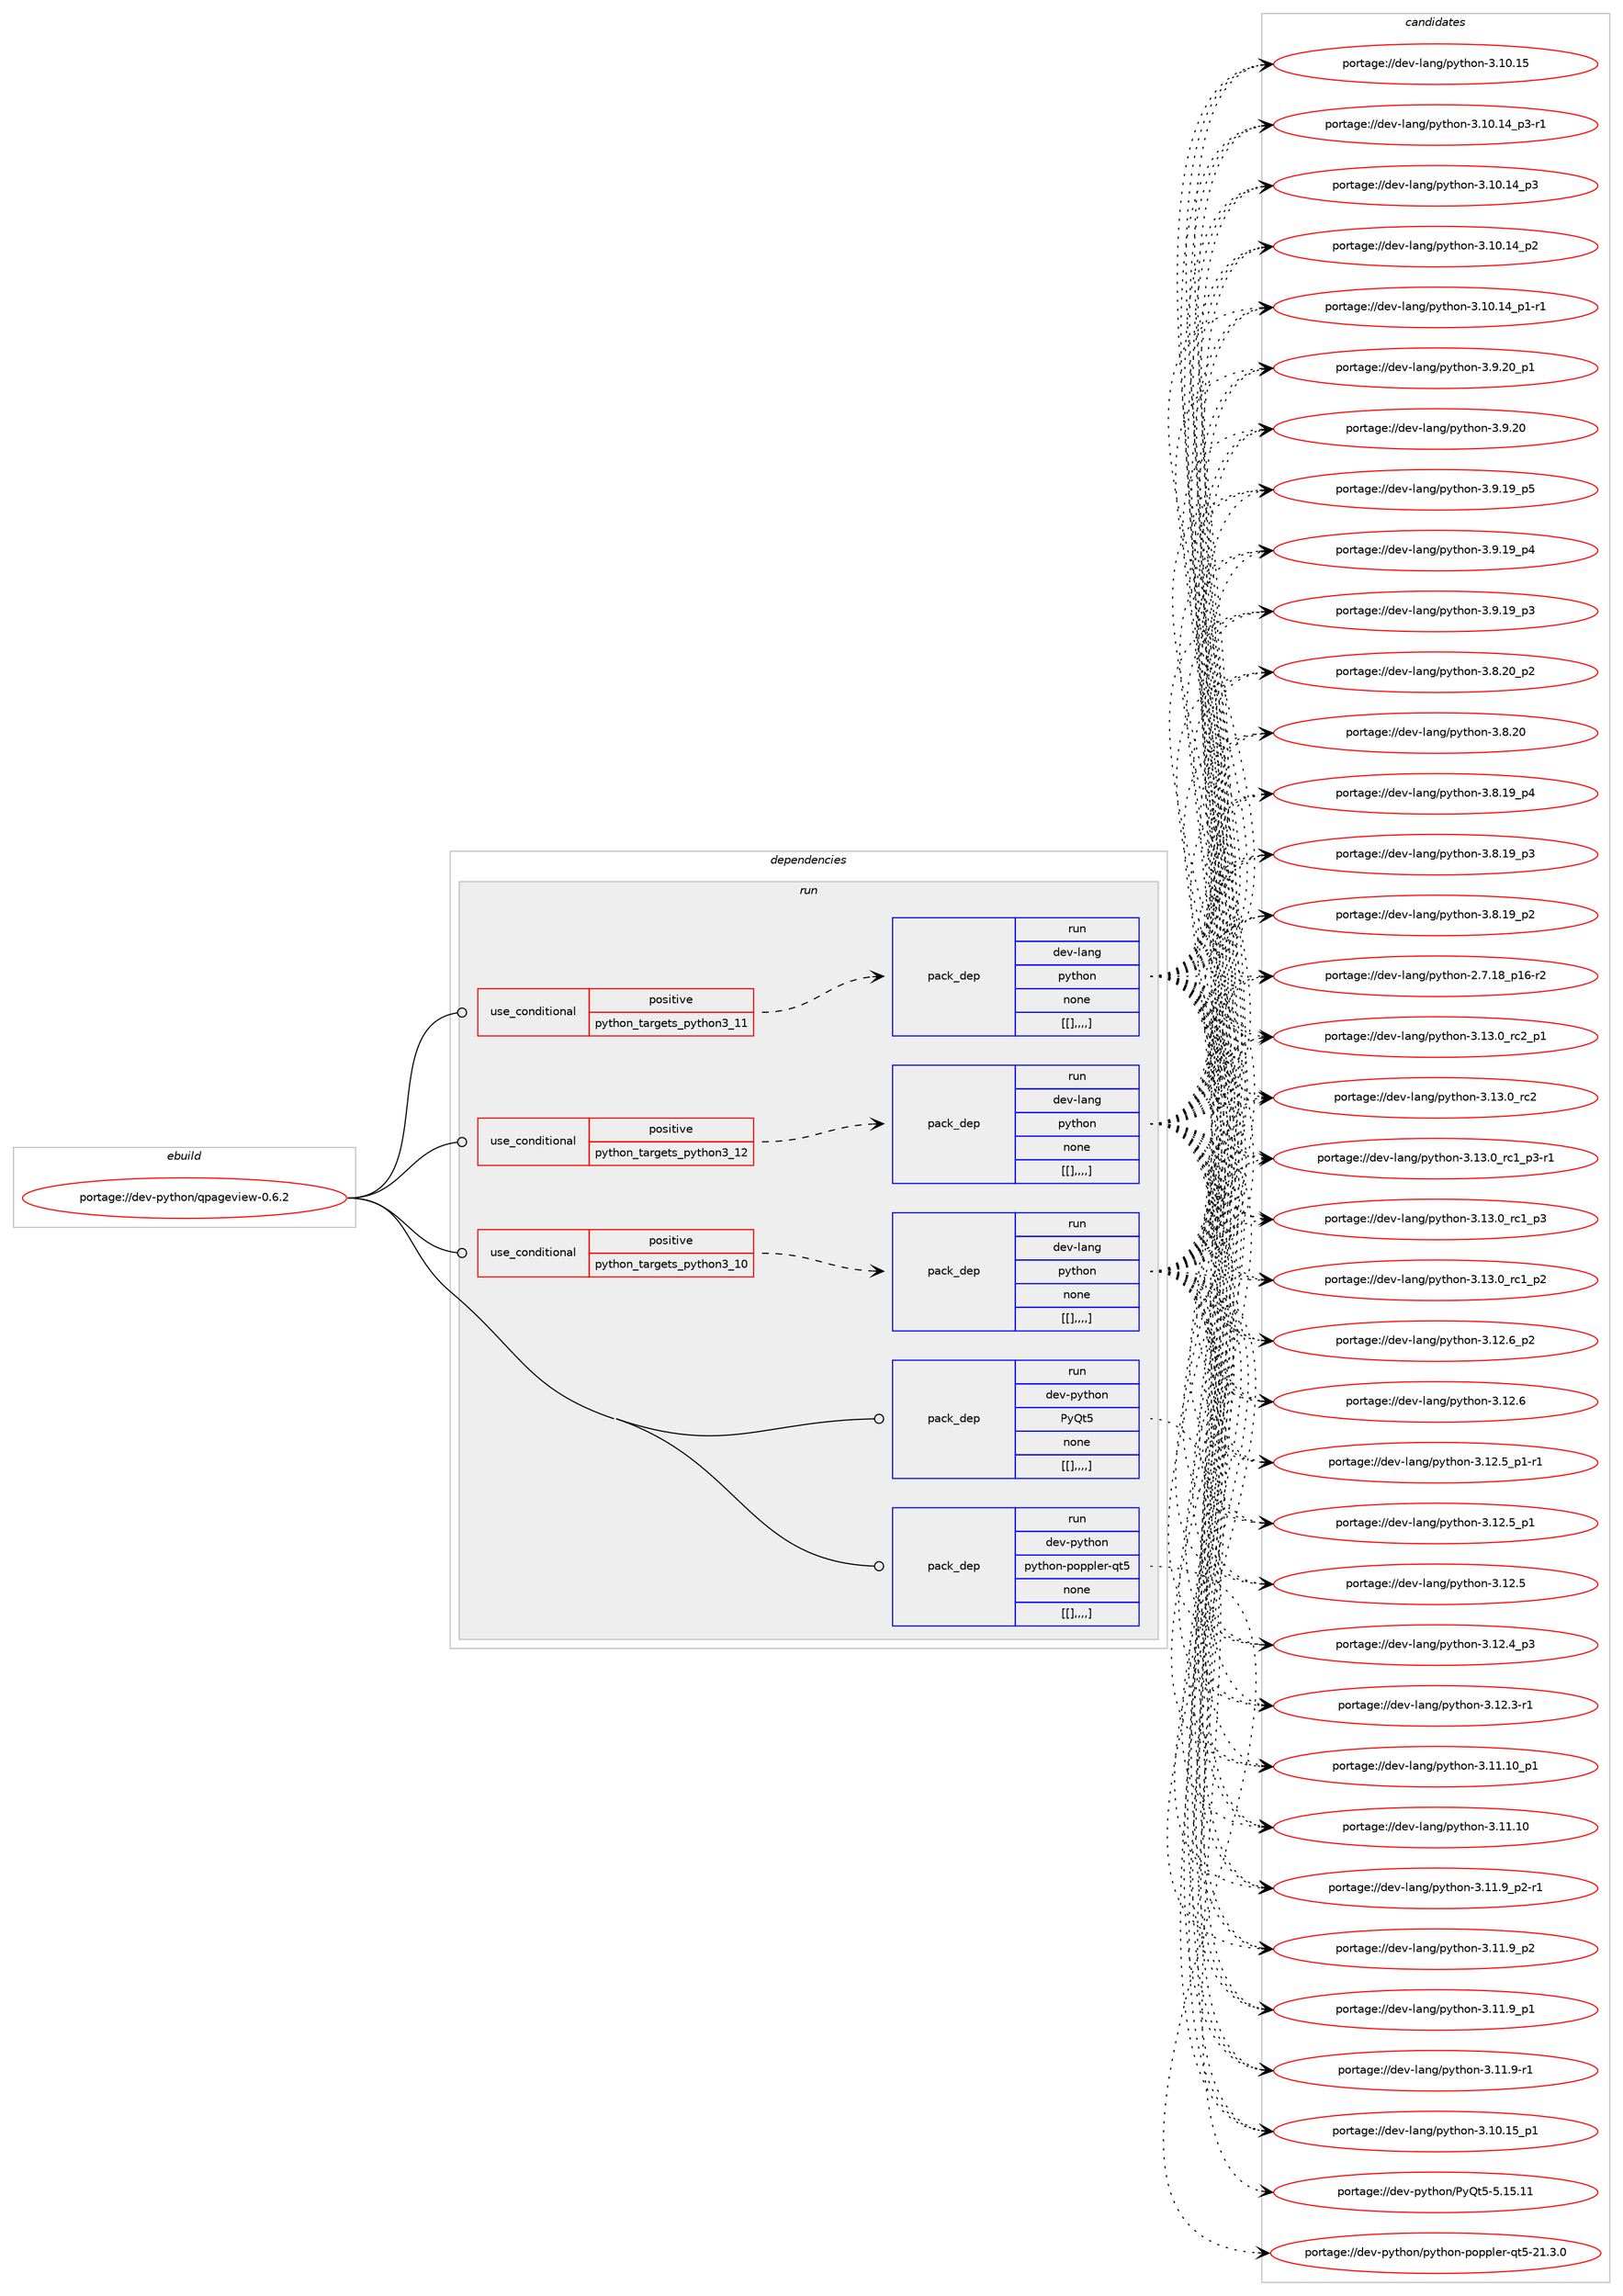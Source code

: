 digraph prolog {

# *************
# Graph options
# *************

newrank=true;
concentrate=true;
compound=true;
graph [rankdir=LR,fontname=Helvetica,fontsize=10,ranksep=1.5];#, ranksep=2.5, nodesep=0.2];
edge  [arrowhead=vee];
node  [fontname=Helvetica,fontsize=10];

# **********
# The ebuild
# **********

subgraph cluster_leftcol {
color=gray;
label=<<i>ebuild</i>>;
id [label="portage://dev-python/qpageview-0.6.2", color=red, width=4, href="../dev-python/qpageview-0.6.2.svg"];
}

# ****************
# The dependencies
# ****************

subgraph cluster_midcol {
color=gray;
label=<<i>dependencies</i>>;
subgraph cluster_compile {
fillcolor="#eeeeee";
style=filled;
label=<<i>compile</i>>;
}
subgraph cluster_compileandrun {
fillcolor="#eeeeee";
style=filled;
label=<<i>compile and run</i>>;
}
subgraph cluster_run {
fillcolor="#eeeeee";
style=filled;
label=<<i>run</i>>;
subgraph cond40423 {
dependency164458 [label=<<TABLE BORDER="0" CELLBORDER="1" CELLSPACING="0" CELLPADDING="4"><TR><TD ROWSPAN="3" CELLPADDING="10">use_conditional</TD></TR><TR><TD>positive</TD></TR><TR><TD>python_targets_python3_10</TD></TR></TABLE>>, shape=none, color=red];
subgraph pack122777 {
dependency164459 [label=<<TABLE BORDER="0" CELLBORDER="1" CELLSPACING="0" CELLPADDING="4" WIDTH="220"><TR><TD ROWSPAN="6" CELLPADDING="30">pack_dep</TD></TR><TR><TD WIDTH="110">run</TD></TR><TR><TD>dev-lang</TD></TR><TR><TD>python</TD></TR><TR><TD>none</TD></TR><TR><TD>[[],,,,]</TD></TR></TABLE>>, shape=none, color=blue];
}
dependency164458:e -> dependency164459:w [weight=20,style="dashed",arrowhead="vee"];
}
id:e -> dependency164458:w [weight=20,style="solid",arrowhead="odot"];
subgraph cond40424 {
dependency164460 [label=<<TABLE BORDER="0" CELLBORDER="1" CELLSPACING="0" CELLPADDING="4"><TR><TD ROWSPAN="3" CELLPADDING="10">use_conditional</TD></TR><TR><TD>positive</TD></TR><TR><TD>python_targets_python3_11</TD></TR></TABLE>>, shape=none, color=red];
subgraph pack122778 {
dependency164461 [label=<<TABLE BORDER="0" CELLBORDER="1" CELLSPACING="0" CELLPADDING="4" WIDTH="220"><TR><TD ROWSPAN="6" CELLPADDING="30">pack_dep</TD></TR><TR><TD WIDTH="110">run</TD></TR><TR><TD>dev-lang</TD></TR><TR><TD>python</TD></TR><TR><TD>none</TD></TR><TR><TD>[[],,,,]</TD></TR></TABLE>>, shape=none, color=blue];
}
dependency164460:e -> dependency164461:w [weight=20,style="dashed",arrowhead="vee"];
}
id:e -> dependency164460:w [weight=20,style="solid",arrowhead="odot"];
subgraph cond40425 {
dependency164462 [label=<<TABLE BORDER="0" CELLBORDER="1" CELLSPACING="0" CELLPADDING="4"><TR><TD ROWSPAN="3" CELLPADDING="10">use_conditional</TD></TR><TR><TD>positive</TD></TR><TR><TD>python_targets_python3_12</TD></TR></TABLE>>, shape=none, color=red];
subgraph pack122779 {
dependency164463 [label=<<TABLE BORDER="0" CELLBORDER="1" CELLSPACING="0" CELLPADDING="4" WIDTH="220"><TR><TD ROWSPAN="6" CELLPADDING="30">pack_dep</TD></TR><TR><TD WIDTH="110">run</TD></TR><TR><TD>dev-lang</TD></TR><TR><TD>python</TD></TR><TR><TD>none</TD></TR><TR><TD>[[],,,,]</TD></TR></TABLE>>, shape=none, color=blue];
}
dependency164462:e -> dependency164463:w [weight=20,style="dashed",arrowhead="vee"];
}
id:e -> dependency164462:w [weight=20,style="solid",arrowhead="odot"];
subgraph pack122780 {
dependency164464 [label=<<TABLE BORDER="0" CELLBORDER="1" CELLSPACING="0" CELLPADDING="4" WIDTH="220"><TR><TD ROWSPAN="6" CELLPADDING="30">pack_dep</TD></TR><TR><TD WIDTH="110">run</TD></TR><TR><TD>dev-python</TD></TR><TR><TD>PyQt5</TD></TR><TR><TD>none</TD></TR><TR><TD>[[],,,,]</TD></TR></TABLE>>, shape=none, color=blue];
}
id:e -> dependency164464:w [weight=20,style="solid",arrowhead="odot"];
subgraph pack122781 {
dependency164465 [label=<<TABLE BORDER="0" CELLBORDER="1" CELLSPACING="0" CELLPADDING="4" WIDTH="220"><TR><TD ROWSPAN="6" CELLPADDING="30">pack_dep</TD></TR><TR><TD WIDTH="110">run</TD></TR><TR><TD>dev-python</TD></TR><TR><TD>python-poppler-qt5</TD></TR><TR><TD>none</TD></TR><TR><TD>[[],,,,]</TD></TR></TABLE>>, shape=none, color=blue];
}
id:e -> dependency164465:w [weight=20,style="solid",arrowhead="odot"];
}
}

# **************
# The candidates
# **************

subgraph cluster_choices {
rank=same;
color=gray;
label=<<i>candidates</i>>;

subgraph choice122777 {
color=black;
nodesep=1;
choice100101118451089711010347112121116104111110455146495146489511499509511249 [label="portage://dev-lang/python-3.13.0_rc2_p1", color=red, width=4,href="../dev-lang/python-3.13.0_rc2_p1.svg"];
choice10010111845108971101034711212111610411111045514649514648951149950 [label="portage://dev-lang/python-3.13.0_rc2", color=red, width=4,href="../dev-lang/python-3.13.0_rc2.svg"];
choice1001011184510897110103471121211161041111104551464951464895114994995112514511449 [label="portage://dev-lang/python-3.13.0_rc1_p3-r1", color=red, width=4,href="../dev-lang/python-3.13.0_rc1_p3-r1.svg"];
choice100101118451089711010347112121116104111110455146495146489511499499511251 [label="portage://dev-lang/python-3.13.0_rc1_p3", color=red, width=4,href="../dev-lang/python-3.13.0_rc1_p3.svg"];
choice100101118451089711010347112121116104111110455146495146489511499499511250 [label="portage://dev-lang/python-3.13.0_rc1_p2", color=red, width=4,href="../dev-lang/python-3.13.0_rc1_p2.svg"];
choice100101118451089711010347112121116104111110455146495046549511250 [label="portage://dev-lang/python-3.12.6_p2", color=red, width=4,href="../dev-lang/python-3.12.6_p2.svg"];
choice10010111845108971101034711212111610411111045514649504654 [label="portage://dev-lang/python-3.12.6", color=red, width=4,href="../dev-lang/python-3.12.6.svg"];
choice1001011184510897110103471121211161041111104551464950465395112494511449 [label="portage://dev-lang/python-3.12.5_p1-r1", color=red, width=4,href="../dev-lang/python-3.12.5_p1-r1.svg"];
choice100101118451089711010347112121116104111110455146495046539511249 [label="portage://dev-lang/python-3.12.5_p1", color=red, width=4,href="../dev-lang/python-3.12.5_p1.svg"];
choice10010111845108971101034711212111610411111045514649504653 [label="portage://dev-lang/python-3.12.5", color=red, width=4,href="../dev-lang/python-3.12.5.svg"];
choice100101118451089711010347112121116104111110455146495046529511251 [label="portage://dev-lang/python-3.12.4_p3", color=red, width=4,href="../dev-lang/python-3.12.4_p3.svg"];
choice100101118451089711010347112121116104111110455146495046514511449 [label="portage://dev-lang/python-3.12.3-r1", color=red, width=4,href="../dev-lang/python-3.12.3-r1.svg"];
choice10010111845108971101034711212111610411111045514649494649489511249 [label="portage://dev-lang/python-3.11.10_p1", color=red, width=4,href="../dev-lang/python-3.11.10_p1.svg"];
choice1001011184510897110103471121211161041111104551464949464948 [label="portage://dev-lang/python-3.11.10", color=red, width=4,href="../dev-lang/python-3.11.10.svg"];
choice1001011184510897110103471121211161041111104551464949465795112504511449 [label="portage://dev-lang/python-3.11.9_p2-r1", color=red, width=4,href="../dev-lang/python-3.11.9_p2-r1.svg"];
choice100101118451089711010347112121116104111110455146494946579511250 [label="portage://dev-lang/python-3.11.9_p2", color=red, width=4,href="../dev-lang/python-3.11.9_p2.svg"];
choice100101118451089711010347112121116104111110455146494946579511249 [label="portage://dev-lang/python-3.11.9_p1", color=red, width=4,href="../dev-lang/python-3.11.9_p1.svg"];
choice100101118451089711010347112121116104111110455146494946574511449 [label="portage://dev-lang/python-3.11.9-r1", color=red, width=4,href="../dev-lang/python-3.11.9-r1.svg"];
choice10010111845108971101034711212111610411111045514649484649539511249 [label="portage://dev-lang/python-3.10.15_p1", color=red, width=4,href="../dev-lang/python-3.10.15_p1.svg"];
choice1001011184510897110103471121211161041111104551464948464953 [label="portage://dev-lang/python-3.10.15", color=red, width=4,href="../dev-lang/python-3.10.15.svg"];
choice100101118451089711010347112121116104111110455146494846495295112514511449 [label="portage://dev-lang/python-3.10.14_p3-r1", color=red, width=4,href="../dev-lang/python-3.10.14_p3-r1.svg"];
choice10010111845108971101034711212111610411111045514649484649529511251 [label="portage://dev-lang/python-3.10.14_p3", color=red, width=4,href="../dev-lang/python-3.10.14_p3.svg"];
choice10010111845108971101034711212111610411111045514649484649529511250 [label="portage://dev-lang/python-3.10.14_p2", color=red, width=4,href="../dev-lang/python-3.10.14_p2.svg"];
choice100101118451089711010347112121116104111110455146494846495295112494511449 [label="portage://dev-lang/python-3.10.14_p1-r1", color=red, width=4,href="../dev-lang/python-3.10.14_p1-r1.svg"];
choice100101118451089711010347112121116104111110455146574650489511249 [label="portage://dev-lang/python-3.9.20_p1", color=red, width=4,href="../dev-lang/python-3.9.20_p1.svg"];
choice10010111845108971101034711212111610411111045514657465048 [label="portage://dev-lang/python-3.9.20", color=red, width=4,href="../dev-lang/python-3.9.20.svg"];
choice100101118451089711010347112121116104111110455146574649579511253 [label="portage://dev-lang/python-3.9.19_p5", color=red, width=4,href="../dev-lang/python-3.9.19_p5.svg"];
choice100101118451089711010347112121116104111110455146574649579511252 [label="portage://dev-lang/python-3.9.19_p4", color=red, width=4,href="../dev-lang/python-3.9.19_p4.svg"];
choice100101118451089711010347112121116104111110455146574649579511251 [label="portage://dev-lang/python-3.9.19_p3", color=red, width=4,href="../dev-lang/python-3.9.19_p3.svg"];
choice100101118451089711010347112121116104111110455146564650489511250 [label="portage://dev-lang/python-3.8.20_p2", color=red, width=4,href="../dev-lang/python-3.8.20_p2.svg"];
choice10010111845108971101034711212111610411111045514656465048 [label="portage://dev-lang/python-3.8.20", color=red, width=4,href="../dev-lang/python-3.8.20.svg"];
choice100101118451089711010347112121116104111110455146564649579511252 [label="portage://dev-lang/python-3.8.19_p4", color=red, width=4,href="../dev-lang/python-3.8.19_p4.svg"];
choice100101118451089711010347112121116104111110455146564649579511251 [label="portage://dev-lang/python-3.8.19_p3", color=red, width=4,href="../dev-lang/python-3.8.19_p3.svg"];
choice100101118451089711010347112121116104111110455146564649579511250 [label="portage://dev-lang/python-3.8.19_p2", color=red, width=4,href="../dev-lang/python-3.8.19_p2.svg"];
choice100101118451089711010347112121116104111110455046554649569511249544511450 [label="portage://dev-lang/python-2.7.18_p16-r2", color=red, width=4,href="../dev-lang/python-2.7.18_p16-r2.svg"];
dependency164459:e -> choice100101118451089711010347112121116104111110455146495146489511499509511249:w [style=dotted,weight="100"];
dependency164459:e -> choice10010111845108971101034711212111610411111045514649514648951149950:w [style=dotted,weight="100"];
dependency164459:e -> choice1001011184510897110103471121211161041111104551464951464895114994995112514511449:w [style=dotted,weight="100"];
dependency164459:e -> choice100101118451089711010347112121116104111110455146495146489511499499511251:w [style=dotted,weight="100"];
dependency164459:e -> choice100101118451089711010347112121116104111110455146495146489511499499511250:w [style=dotted,weight="100"];
dependency164459:e -> choice100101118451089711010347112121116104111110455146495046549511250:w [style=dotted,weight="100"];
dependency164459:e -> choice10010111845108971101034711212111610411111045514649504654:w [style=dotted,weight="100"];
dependency164459:e -> choice1001011184510897110103471121211161041111104551464950465395112494511449:w [style=dotted,weight="100"];
dependency164459:e -> choice100101118451089711010347112121116104111110455146495046539511249:w [style=dotted,weight="100"];
dependency164459:e -> choice10010111845108971101034711212111610411111045514649504653:w [style=dotted,weight="100"];
dependency164459:e -> choice100101118451089711010347112121116104111110455146495046529511251:w [style=dotted,weight="100"];
dependency164459:e -> choice100101118451089711010347112121116104111110455146495046514511449:w [style=dotted,weight="100"];
dependency164459:e -> choice10010111845108971101034711212111610411111045514649494649489511249:w [style=dotted,weight="100"];
dependency164459:e -> choice1001011184510897110103471121211161041111104551464949464948:w [style=dotted,weight="100"];
dependency164459:e -> choice1001011184510897110103471121211161041111104551464949465795112504511449:w [style=dotted,weight="100"];
dependency164459:e -> choice100101118451089711010347112121116104111110455146494946579511250:w [style=dotted,weight="100"];
dependency164459:e -> choice100101118451089711010347112121116104111110455146494946579511249:w [style=dotted,weight="100"];
dependency164459:e -> choice100101118451089711010347112121116104111110455146494946574511449:w [style=dotted,weight="100"];
dependency164459:e -> choice10010111845108971101034711212111610411111045514649484649539511249:w [style=dotted,weight="100"];
dependency164459:e -> choice1001011184510897110103471121211161041111104551464948464953:w [style=dotted,weight="100"];
dependency164459:e -> choice100101118451089711010347112121116104111110455146494846495295112514511449:w [style=dotted,weight="100"];
dependency164459:e -> choice10010111845108971101034711212111610411111045514649484649529511251:w [style=dotted,weight="100"];
dependency164459:e -> choice10010111845108971101034711212111610411111045514649484649529511250:w [style=dotted,weight="100"];
dependency164459:e -> choice100101118451089711010347112121116104111110455146494846495295112494511449:w [style=dotted,weight="100"];
dependency164459:e -> choice100101118451089711010347112121116104111110455146574650489511249:w [style=dotted,weight="100"];
dependency164459:e -> choice10010111845108971101034711212111610411111045514657465048:w [style=dotted,weight="100"];
dependency164459:e -> choice100101118451089711010347112121116104111110455146574649579511253:w [style=dotted,weight="100"];
dependency164459:e -> choice100101118451089711010347112121116104111110455146574649579511252:w [style=dotted,weight="100"];
dependency164459:e -> choice100101118451089711010347112121116104111110455146574649579511251:w [style=dotted,weight="100"];
dependency164459:e -> choice100101118451089711010347112121116104111110455146564650489511250:w [style=dotted,weight="100"];
dependency164459:e -> choice10010111845108971101034711212111610411111045514656465048:w [style=dotted,weight="100"];
dependency164459:e -> choice100101118451089711010347112121116104111110455146564649579511252:w [style=dotted,weight="100"];
dependency164459:e -> choice100101118451089711010347112121116104111110455146564649579511251:w [style=dotted,weight="100"];
dependency164459:e -> choice100101118451089711010347112121116104111110455146564649579511250:w [style=dotted,weight="100"];
dependency164459:e -> choice100101118451089711010347112121116104111110455046554649569511249544511450:w [style=dotted,weight="100"];
}
subgraph choice122778 {
color=black;
nodesep=1;
choice100101118451089711010347112121116104111110455146495146489511499509511249 [label="portage://dev-lang/python-3.13.0_rc2_p1", color=red, width=4,href="../dev-lang/python-3.13.0_rc2_p1.svg"];
choice10010111845108971101034711212111610411111045514649514648951149950 [label="portage://dev-lang/python-3.13.0_rc2", color=red, width=4,href="../dev-lang/python-3.13.0_rc2.svg"];
choice1001011184510897110103471121211161041111104551464951464895114994995112514511449 [label="portage://dev-lang/python-3.13.0_rc1_p3-r1", color=red, width=4,href="../dev-lang/python-3.13.0_rc1_p3-r1.svg"];
choice100101118451089711010347112121116104111110455146495146489511499499511251 [label="portage://dev-lang/python-3.13.0_rc1_p3", color=red, width=4,href="../dev-lang/python-3.13.0_rc1_p3.svg"];
choice100101118451089711010347112121116104111110455146495146489511499499511250 [label="portage://dev-lang/python-3.13.0_rc1_p2", color=red, width=4,href="../dev-lang/python-3.13.0_rc1_p2.svg"];
choice100101118451089711010347112121116104111110455146495046549511250 [label="portage://dev-lang/python-3.12.6_p2", color=red, width=4,href="../dev-lang/python-3.12.6_p2.svg"];
choice10010111845108971101034711212111610411111045514649504654 [label="portage://dev-lang/python-3.12.6", color=red, width=4,href="../dev-lang/python-3.12.6.svg"];
choice1001011184510897110103471121211161041111104551464950465395112494511449 [label="portage://dev-lang/python-3.12.5_p1-r1", color=red, width=4,href="../dev-lang/python-3.12.5_p1-r1.svg"];
choice100101118451089711010347112121116104111110455146495046539511249 [label="portage://dev-lang/python-3.12.5_p1", color=red, width=4,href="../dev-lang/python-3.12.5_p1.svg"];
choice10010111845108971101034711212111610411111045514649504653 [label="portage://dev-lang/python-3.12.5", color=red, width=4,href="../dev-lang/python-3.12.5.svg"];
choice100101118451089711010347112121116104111110455146495046529511251 [label="portage://dev-lang/python-3.12.4_p3", color=red, width=4,href="../dev-lang/python-3.12.4_p3.svg"];
choice100101118451089711010347112121116104111110455146495046514511449 [label="portage://dev-lang/python-3.12.3-r1", color=red, width=4,href="../dev-lang/python-3.12.3-r1.svg"];
choice10010111845108971101034711212111610411111045514649494649489511249 [label="portage://dev-lang/python-3.11.10_p1", color=red, width=4,href="../dev-lang/python-3.11.10_p1.svg"];
choice1001011184510897110103471121211161041111104551464949464948 [label="portage://dev-lang/python-3.11.10", color=red, width=4,href="../dev-lang/python-3.11.10.svg"];
choice1001011184510897110103471121211161041111104551464949465795112504511449 [label="portage://dev-lang/python-3.11.9_p2-r1", color=red, width=4,href="../dev-lang/python-3.11.9_p2-r1.svg"];
choice100101118451089711010347112121116104111110455146494946579511250 [label="portage://dev-lang/python-3.11.9_p2", color=red, width=4,href="../dev-lang/python-3.11.9_p2.svg"];
choice100101118451089711010347112121116104111110455146494946579511249 [label="portage://dev-lang/python-3.11.9_p1", color=red, width=4,href="../dev-lang/python-3.11.9_p1.svg"];
choice100101118451089711010347112121116104111110455146494946574511449 [label="portage://dev-lang/python-3.11.9-r1", color=red, width=4,href="../dev-lang/python-3.11.9-r1.svg"];
choice10010111845108971101034711212111610411111045514649484649539511249 [label="portage://dev-lang/python-3.10.15_p1", color=red, width=4,href="../dev-lang/python-3.10.15_p1.svg"];
choice1001011184510897110103471121211161041111104551464948464953 [label="portage://dev-lang/python-3.10.15", color=red, width=4,href="../dev-lang/python-3.10.15.svg"];
choice100101118451089711010347112121116104111110455146494846495295112514511449 [label="portage://dev-lang/python-3.10.14_p3-r1", color=red, width=4,href="../dev-lang/python-3.10.14_p3-r1.svg"];
choice10010111845108971101034711212111610411111045514649484649529511251 [label="portage://dev-lang/python-3.10.14_p3", color=red, width=4,href="../dev-lang/python-3.10.14_p3.svg"];
choice10010111845108971101034711212111610411111045514649484649529511250 [label="portage://dev-lang/python-3.10.14_p2", color=red, width=4,href="../dev-lang/python-3.10.14_p2.svg"];
choice100101118451089711010347112121116104111110455146494846495295112494511449 [label="portage://dev-lang/python-3.10.14_p1-r1", color=red, width=4,href="../dev-lang/python-3.10.14_p1-r1.svg"];
choice100101118451089711010347112121116104111110455146574650489511249 [label="portage://dev-lang/python-3.9.20_p1", color=red, width=4,href="../dev-lang/python-3.9.20_p1.svg"];
choice10010111845108971101034711212111610411111045514657465048 [label="portage://dev-lang/python-3.9.20", color=red, width=4,href="../dev-lang/python-3.9.20.svg"];
choice100101118451089711010347112121116104111110455146574649579511253 [label="portage://dev-lang/python-3.9.19_p5", color=red, width=4,href="../dev-lang/python-3.9.19_p5.svg"];
choice100101118451089711010347112121116104111110455146574649579511252 [label="portage://dev-lang/python-3.9.19_p4", color=red, width=4,href="../dev-lang/python-3.9.19_p4.svg"];
choice100101118451089711010347112121116104111110455146574649579511251 [label="portage://dev-lang/python-3.9.19_p3", color=red, width=4,href="../dev-lang/python-3.9.19_p3.svg"];
choice100101118451089711010347112121116104111110455146564650489511250 [label="portage://dev-lang/python-3.8.20_p2", color=red, width=4,href="../dev-lang/python-3.8.20_p2.svg"];
choice10010111845108971101034711212111610411111045514656465048 [label="portage://dev-lang/python-3.8.20", color=red, width=4,href="../dev-lang/python-3.8.20.svg"];
choice100101118451089711010347112121116104111110455146564649579511252 [label="portage://dev-lang/python-3.8.19_p4", color=red, width=4,href="../dev-lang/python-3.8.19_p4.svg"];
choice100101118451089711010347112121116104111110455146564649579511251 [label="portage://dev-lang/python-3.8.19_p3", color=red, width=4,href="../dev-lang/python-3.8.19_p3.svg"];
choice100101118451089711010347112121116104111110455146564649579511250 [label="portage://dev-lang/python-3.8.19_p2", color=red, width=4,href="../dev-lang/python-3.8.19_p2.svg"];
choice100101118451089711010347112121116104111110455046554649569511249544511450 [label="portage://dev-lang/python-2.7.18_p16-r2", color=red, width=4,href="../dev-lang/python-2.7.18_p16-r2.svg"];
dependency164461:e -> choice100101118451089711010347112121116104111110455146495146489511499509511249:w [style=dotted,weight="100"];
dependency164461:e -> choice10010111845108971101034711212111610411111045514649514648951149950:w [style=dotted,weight="100"];
dependency164461:e -> choice1001011184510897110103471121211161041111104551464951464895114994995112514511449:w [style=dotted,weight="100"];
dependency164461:e -> choice100101118451089711010347112121116104111110455146495146489511499499511251:w [style=dotted,weight="100"];
dependency164461:e -> choice100101118451089711010347112121116104111110455146495146489511499499511250:w [style=dotted,weight="100"];
dependency164461:e -> choice100101118451089711010347112121116104111110455146495046549511250:w [style=dotted,weight="100"];
dependency164461:e -> choice10010111845108971101034711212111610411111045514649504654:w [style=dotted,weight="100"];
dependency164461:e -> choice1001011184510897110103471121211161041111104551464950465395112494511449:w [style=dotted,weight="100"];
dependency164461:e -> choice100101118451089711010347112121116104111110455146495046539511249:w [style=dotted,weight="100"];
dependency164461:e -> choice10010111845108971101034711212111610411111045514649504653:w [style=dotted,weight="100"];
dependency164461:e -> choice100101118451089711010347112121116104111110455146495046529511251:w [style=dotted,weight="100"];
dependency164461:e -> choice100101118451089711010347112121116104111110455146495046514511449:w [style=dotted,weight="100"];
dependency164461:e -> choice10010111845108971101034711212111610411111045514649494649489511249:w [style=dotted,weight="100"];
dependency164461:e -> choice1001011184510897110103471121211161041111104551464949464948:w [style=dotted,weight="100"];
dependency164461:e -> choice1001011184510897110103471121211161041111104551464949465795112504511449:w [style=dotted,weight="100"];
dependency164461:e -> choice100101118451089711010347112121116104111110455146494946579511250:w [style=dotted,weight="100"];
dependency164461:e -> choice100101118451089711010347112121116104111110455146494946579511249:w [style=dotted,weight="100"];
dependency164461:e -> choice100101118451089711010347112121116104111110455146494946574511449:w [style=dotted,weight="100"];
dependency164461:e -> choice10010111845108971101034711212111610411111045514649484649539511249:w [style=dotted,weight="100"];
dependency164461:e -> choice1001011184510897110103471121211161041111104551464948464953:w [style=dotted,weight="100"];
dependency164461:e -> choice100101118451089711010347112121116104111110455146494846495295112514511449:w [style=dotted,weight="100"];
dependency164461:e -> choice10010111845108971101034711212111610411111045514649484649529511251:w [style=dotted,weight="100"];
dependency164461:e -> choice10010111845108971101034711212111610411111045514649484649529511250:w [style=dotted,weight="100"];
dependency164461:e -> choice100101118451089711010347112121116104111110455146494846495295112494511449:w [style=dotted,weight="100"];
dependency164461:e -> choice100101118451089711010347112121116104111110455146574650489511249:w [style=dotted,weight="100"];
dependency164461:e -> choice10010111845108971101034711212111610411111045514657465048:w [style=dotted,weight="100"];
dependency164461:e -> choice100101118451089711010347112121116104111110455146574649579511253:w [style=dotted,weight="100"];
dependency164461:e -> choice100101118451089711010347112121116104111110455146574649579511252:w [style=dotted,weight="100"];
dependency164461:e -> choice100101118451089711010347112121116104111110455146574649579511251:w [style=dotted,weight="100"];
dependency164461:e -> choice100101118451089711010347112121116104111110455146564650489511250:w [style=dotted,weight="100"];
dependency164461:e -> choice10010111845108971101034711212111610411111045514656465048:w [style=dotted,weight="100"];
dependency164461:e -> choice100101118451089711010347112121116104111110455146564649579511252:w [style=dotted,weight="100"];
dependency164461:e -> choice100101118451089711010347112121116104111110455146564649579511251:w [style=dotted,weight="100"];
dependency164461:e -> choice100101118451089711010347112121116104111110455146564649579511250:w [style=dotted,weight="100"];
dependency164461:e -> choice100101118451089711010347112121116104111110455046554649569511249544511450:w [style=dotted,weight="100"];
}
subgraph choice122779 {
color=black;
nodesep=1;
choice100101118451089711010347112121116104111110455146495146489511499509511249 [label="portage://dev-lang/python-3.13.0_rc2_p1", color=red, width=4,href="../dev-lang/python-3.13.0_rc2_p1.svg"];
choice10010111845108971101034711212111610411111045514649514648951149950 [label="portage://dev-lang/python-3.13.0_rc2", color=red, width=4,href="../dev-lang/python-3.13.0_rc2.svg"];
choice1001011184510897110103471121211161041111104551464951464895114994995112514511449 [label="portage://dev-lang/python-3.13.0_rc1_p3-r1", color=red, width=4,href="../dev-lang/python-3.13.0_rc1_p3-r1.svg"];
choice100101118451089711010347112121116104111110455146495146489511499499511251 [label="portage://dev-lang/python-3.13.0_rc1_p3", color=red, width=4,href="../dev-lang/python-3.13.0_rc1_p3.svg"];
choice100101118451089711010347112121116104111110455146495146489511499499511250 [label="portage://dev-lang/python-3.13.0_rc1_p2", color=red, width=4,href="../dev-lang/python-3.13.0_rc1_p2.svg"];
choice100101118451089711010347112121116104111110455146495046549511250 [label="portage://dev-lang/python-3.12.6_p2", color=red, width=4,href="../dev-lang/python-3.12.6_p2.svg"];
choice10010111845108971101034711212111610411111045514649504654 [label="portage://dev-lang/python-3.12.6", color=red, width=4,href="../dev-lang/python-3.12.6.svg"];
choice1001011184510897110103471121211161041111104551464950465395112494511449 [label="portage://dev-lang/python-3.12.5_p1-r1", color=red, width=4,href="../dev-lang/python-3.12.5_p1-r1.svg"];
choice100101118451089711010347112121116104111110455146495046539511249 [label="portage://dev-lang/python-3.12.5_p1", color=red, width=4,href="../dev-lang/python-3.12.5_p1.svg"];
choice10010111845108971101034711212111610411111045514649504653 [label="portage://dev-lang/python-3.12.5", color=red, width=4,href="../dev-lang/python-3.12.5.svg"];
choice100101118451089711010347112121116104111110455146495046529511251 [label="portage://dev-lang/python-3.12.4_p3", color=red, width=4,href="../dev-lang/python-3.12.4_p3.svg"];
choice100101118451089711010347112121116104111110455146495046514511449 [label="portage://dev-lang/python-3.12.3-r1", color=red, width=4,href="../dev-lang/python-3.12.3-r1.svg"];
choice10010111845108971101034711212111610411111045514649494649489511249 [label="portage://dev-lang/python-3.11.10_p1", color=red, width=4,href="../dev-lang/python-3.11.10_p1.svg"];
choice1001011184510897110103471121211161041111104551464949464948 [label="portage://dev-lang/python-3.11.10", color=red, width=4,href="../dev-lang/python-3.11.10.svg"];
choice1001011184510897110103471121211161041111104551464949465795112504511449 [label="portage://dev-lang/python-3.11.9_p2-r1", color=red, width=4,href="../dev-lang/python-3.11.9_p2-r1.svg"];
choice100101118451089711010347112121116104111110455146494946579511250 [label="portage://dev-lang/python-3.11.9_p2", color=red, width=4,href="../dev-lang/python-3.11.9_p2.svg"];
choice100101118451089711010347112121116104111110455146494946579511249 [label="portage://dev-lang/python-3.11.9_p1", color=red, width=4,href="../dev-lang/python-3.11.9_p1.svg"];
choice100101118451089711010347112121116104111110455146494946574511449 [label="portage://dev-lang/python-3.11.9-r1", color=red, width=4,href="../dev-lang/python-3.11.9-r1.svg"];
choice10010111845108971101034711212111610411111045514649484649539511249 [label="portage://dev-lang/python-3.10.15_p1", color=red, width=4,href="../dev-lang/python-3.10.15_p1.svg"];
choice1001011184510897110103471121211161041111104551464948464953 [label="portage://dev-lang/python-3.10.15", color=red, width=4,href="../dev-lang/python-3.10.15.svg"];
choice100101118451089711010347112121116104111110455146494846495295112514511449 [label="portage://dev-lang/python-3.10.14_p3-r1", color=red, width=4,href="../dev-lang/python-3.10.14_p3-r1.svg"];
choice10010111845108971101034711212111610411111045514649484649529511251 [label="portage://dev-lang/python-3.10.14_p3", color=red, width=4,href="../dev-lang/python-3.10.14_p3.svg"];
choice10010111845108971101034711212111610411111045514649484649529511250 [label="portage://dev-lang/python-3.10.14_p2", color=red, width=4,href="../dev-lang/python-3.10.14_p2.svg"];
choice100101118451089711010347112121116104111110455146494846495295112494511449 [label="portage://dev-lang/python-3.10.14_p1-r1", color=red, width=4,href="../dev-lang/python-3.10.14_p1-r1.svg"];
choice100101118451089711010347112121116104111110455146574650489511249 [label="portage://dev-lang/python-3.9.20_p1", color=red, width=4,href="../dev-lang/python-3.9.20_p1.svg"];
choice10010111845108971101034711212111610411111045514657465048 [label="portage://dev-lang/python-3.9.20", color=red, width=4,href="../dev-lang/python-3.9.20.svg"];
choice100101118451089711010347112121116104111110455146574649579511253 [label="portage://dev-lang/python-3.9.19_p5", color=red, width=4,href="../dev-lang/python-3.9.19_p5.svg"];
choice100101118451089711010347112121116104111110455146574649579511252 [label="portage://dev-lang/python-3.9.19_p4", color=red, width=4,href="../dev-lang/python-3.9.19_p4.svg"];
choice100101118451089711010347112121116104111110455146574649579511251 [label="portage://dev-lang/python-3.9.19_p3", color=red, width=4,href="../dev-lang/python-3.9.19_p3.svg"];
choice100101118451089711010347112121116104111110455146564650489511250 [label="portage://dev-lang/python-3.8.20_p2", color=red, width=4,href="../dev-lang/python-3.8.20_p2.svg"];
choice10010111845108971101034711212111610411111045514656465048 [label="portage://dev-lang/python-3.8.20", color=red, width=4,href="../dev-lang/python-3.8.20.svg"];
choice100101118451089711010347112121116104111110455146564649579511252 [label="portage://dev-lang/python-3.8.19_p4", color=red, width=4,href="../dev-lang/python-3.8.19_p4.svg"];
choice100101118451089711010347112121116104111110455146564649579511251 [label="portage://dev-lang/python-3.8.19_p3", color=red, width=4,href="../dev-lang/python-3.8.19_p3.svg"];
choice100101118451089711010347112121116104111110455146564649579511250 [label="portage://dev-lang/python-3.8.19_p2", color=red, width=4,href="../dev-lang/python-3.8.19_p2.svg"];
choice100101118451089711010347112121116104111110455046554649569511249544511450 [label="portage://dev-lang/python-2.7.18_p16-r2", color=red, width=4,href="../dev-lang/python-2.7.18_p16-r2.svg"];
dependency164463:e -> choice100101118451089711010347112121116104111110455146495146489511499509511249:w [style=dotted,weight="100"];
dependency164463:e -> choice10010111845108971101034711212111610411111045514649514648951149950:w [style=dotted,weight="100"];
dependency164463:e -> choice1001011184510897110103471121211161041111104551464951464895114994995112514511449:w [style=dotted,weight="100"];
dependency164463:e -> choice100101118451089711010347112121116104111110455146495146489511499499511251:w [style=dotted,weight="100"];
dependency164463:e -> choice100101118451089711010347112121116104111110455146495146489511499499511250:w [style=dotted,weight="100"];
dependency164463:e -> choice100101118451089711010347112121116104111110455146495046549511250:w [style=dotted,weight="100"];
dependency164463:e -> choice10010111845108971101034711212111610411111045514649504654:w [style=dotted,weight="100"];
dependency164463:e -> choice1001011184510897110103471121211161041111104551464950465395112494511449:w [style=dotted,weight="100"];
dependency164463:e -> choice100101118451089711010347112121116104111110455146495046539511249:w [style=dotted,weight="100"];
dependency164463:e -> choice10010111845108971101034711212111610411111045514649504653:w [style=dotted,weight="100"];
dependency164463:e -> choice100101118451089711010347112121116104111110455146495046529511251:w [style=dotted,weight="100"];
dependency164463:e -> choice100101118451089711010347112121116104111110455146495046514511449:w [style=dotted,weight="100"];
dependency164463:e -> choice10010111845108971101034711212111610411111045514649494649489511249:w [style=dotted,weight="100"];
dependency164463:e -> choice1001011184510897110103471121211161041111104551464949464948:w [style=dotted,weight="100"];
dependency164463:e -> choice1001011184510897110103471121211161041111104551464949465795112504511449:w [style=dotted,weight="100"];
dependency164463:e -> choice100101118451089711010347112121116104111110455146494946579511250:w [style=dotted,weight="100"];
dependency164463:e -> choice100101118451089711010347112121116104111110455146494946579511249:w [style=dotted,weight="100"];
dependency164463:e -> choice100101118451089711010347112121116104111110455146494946574511449:w [style=dotted,weight="100"];
dependency164463:e -> choice10010111845108971101034711212111610411111045514649484649539511249:w [style=dotted,weight="100"];
dependency164463:e -> choice1001011184510897110103471121211161041111104551464948464953:w [style=dotted,weight="100"];
dependency164463:e -> choice100101118451089711010347112121116104111110455146494846495295112514511449:w [style=dotted,weight="100"];
dependency164463:e -> choice10010111845108971101034711212111610411111045514649484649529511251:w [style=dotted,weight="100"];
dependency164463:e -> choice10010111845108971101034711212111610411111045514649484649529511250:w [style=dotted,weight="100"];
dependency164463:e -> choice100101118451089711010347112121116104111110455146494846495295112494511449:w [style=dotted,weight="100"];
dependency164463:e -> choice100101118451089711010347112121116104111110455146574650489511249:w [style=dotted,weight="100"];
dependency164463:e -> choice10010111845108971101034711212111610411111045514657465048:w [style=dotted,weight="100"];
dependency164463:e -> choice100101118451089711010347112121116104111110455146574649579511253:w [style=dotted,weight="100"];
dependency164463:e -> choice100101118451089711010347112121116104111110455146574649579511252:w [style=dotted,weight="100"];
dependency164463:e -> choice100101118451089711010347112121116104111110455146574649579511251:w [style=dotted,weight="100"];
dependency164463:e -> choice100101118451089711010347112121116104111110455146564650489511250:w [style=dotted,weight="100"];
dependency164463:e -> choice10010111845108971101034711212111610411111045514656465048:w [style=dotted,weight="100"];
dependency164463:e -> choice100101118451089711010347112121116104111110455146564649579511252:w [style=dotted,weight="100"];
dependency164463:e -> choice100101118451089711010347112121116104111110455146564649579511251:w [style=dotted,weight="100"];
dependency164463:e -> choice100101118451089711010347112121116104111110455146564649579511250:w [style=dotted,weight="100"];
dependency164463:e -> choice100101118451089711010347112121116104111110455046554649569511249544511450:w [style=dotted,weight="100"];
}
subgraph choice122780 {
color=black;
nodesep=1;
choice10010111845112121116104111110478012181116534553464953464949 [label="portage://dev-python/PyQt5-5.15.11", color=red, width=4,href="../dev-python/PyQt5-5.15.11.svg"];
dependency164464:e -> choice10010111845112121116104111110478012181116534553464953464949:w [style=dotted,weight="100"];
}
subgraph choice122781 {
color=black;
nodesep=1;
choice100101118451121211161041111104711212111610411111045112111112112108101114451131165345504946514648 [label="portage://dev-python/python-poppler-qt5-21.3.0", color=red, width=4,href="../dev-python/python-poppler-qt5-21.3.0.svg"];
dependency164465:e -> choice100101118451121211161041111104711212111610411111045112111112112108101114451131165345504946514648:w [style=dotted,weight="100"];
}
}

}
